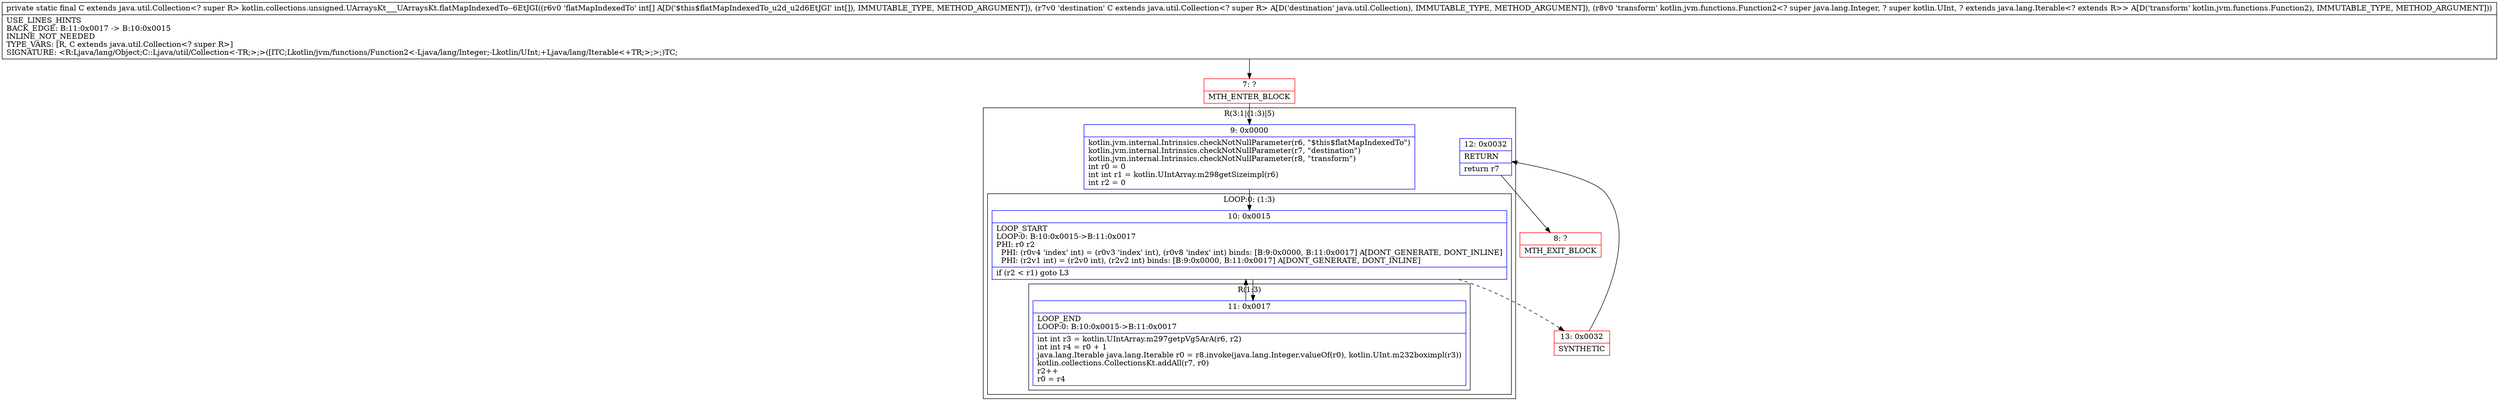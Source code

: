 digraph "CFG forkotlin.collections.unsigned.UArraysKt___UArraysKt.flatMapIndexedTo\-\-6EtJGI([ILjava\/util\/Collection;Lkotlin\/jvm\/functions\/Function2;)Ljava\/util\/Collection;" {
subgraph cluster_Region_1375952916 {
label = "R(3:1|(1:3)|5)";
node [shape=record,color=blue];
Node_9 [shape=record,label="{9\:\ 0x0000|kotlin.jvm.internal.Intrinsics.checkNotNullParameter(r6, \"$this$flatMapIndexedTo\")\lkotlin.jvm.internal.Intrinsics.checkNotNullParameter(r7, \"destination\")\lkotlin.jvm.internal.Intrinsics.checkNotNullParameter(r8, \"transform\")\lint r0 = 0\lint int r1 = kotlin.UIntArray.m298getSizeimpl(r6)\lint r2 = 0\l}"];
subgraph cluster_LoopRegion_1014534778 {
label = "LOOP:0: (1:3)";
node [shape=record,color=blue];
Node_10 [shape=record,label="{10\:\ 0x0015|LOOP_START\lLOOP:0: B:10:0x0015\-\>B:11:0x0017\lPHI: r0 r2 \l  PHI: (r0v4 'index' int) = (r0v3 'index' int), (r0v8 'index' int) binds: [B:9:0x0000, B:11:0x0017] A[DONT_GENERATE, DONT_INLINE]\l  PHI: (r2v1 int) = (r2v0 int), (r2v2 int) binds: [B:9:0x0000, B:11:0x0017] A[DONT_GENERATE, DONT_INLINE]\l|if (r2 \< r1) goto L3\l}"];
subgraph cluster_Region_1776909809 {
label = "R(1:3)";
node [shape=record,color=blue];
Node_11 [shape=record,label="{11\:\ 0x0017|LOOP_END\lLOOP:0: B:10:0x0015\-\>B:11:0x0017\l|int int r3 = kotlin.UIntArray.m297getpVg5ArA(r6, r2)\lint int r4 = r0 + 1\ljava.lang.Iterable java.lang.Iterable r0 = r8.invoke(java.lang.Integer.valueOf(r0), kotlin.UInt.m232boximpl(r3))\lkotlin.collections.CollectionsKt.addAll(r7, r0)\lr2++\lr0 = r4\l}"];
}
}
Node_12 [shape=record,label="{12\:\ 0x0032|RETURN\l|return r7\l}"];
}
Node_7 [shape=record,color=red,label="{7\:\ ?|MTH_ENTER_BLOCK\l}"];
Node_13 [shape=record,color=red,label="{13\:\ 0x0032|SYNTHETIC\l}"];
Node_8 [shape=record,color=red,label="{8\:\ ?|MTH_EXIT_BLOCK\l}"];
MethodNode[shape=record,label="{private static final C extends java.util.Collection\<? super R\> kotlin.collections.unsigned.UArraysKt___UArraysKt.flatMapIndexedTo\-\-6EtJGI((r6v0 'flatMapIndexedTo' int[] A[D('$this$flatMapIndexedTo_u2d_u2d6EtJGI' int[]), IMMUTABLE_TYPE, METHOD_ARGUMENT]), (r7v0 'destination' C extends java.util.Collection\<? super R\> A[D('destination' java.util.Collection), IMMUTABLE_TYPE, METHOD_ARGUMENT]), (r8v0 'transform' kotlin.jvm.functions.Function2\<? super java.lang.Integer, ? super kotlin.UInt, ? extends java.lang.Iterable\<? extends R\>\> A[D('transform' kotlin.jvm.functions.Function2), IMMUTABLE_TYPE, METHOD_ARGUMENT]))  | USE_LINES_HINTS\lBACK_EDGE: B:11:0x0017 \-\> B:10:0x0015\lINLINE_NOT_NEEDED\lTYPE_VARS: [R, C extends java.util.Collection\<? super R\>]\lSIGNATURE: \<R:Ljava\/lang\/Object;C::Ljava\/util\/Collection\<\-TR;\>;\>([ITC;Lkotlin\/jvm\/functions\/Function2\<\-Ljava\/lang\/Integer;\-Lkotlin\/UInt;+Ljava\/lang\/Iterable\<+TR;\>;\>;)TC;\l}"];
MethodNode -> Node_7;Node_9 -> Node_10;
Node_10 -> Node_11;
Node_10 -> Node_13[style=dashed];
Node_11 -> Node_10;
Node_12 -> Node_8;
Node_7 -> Node_9;
Node_13 -> Node_12;
}


